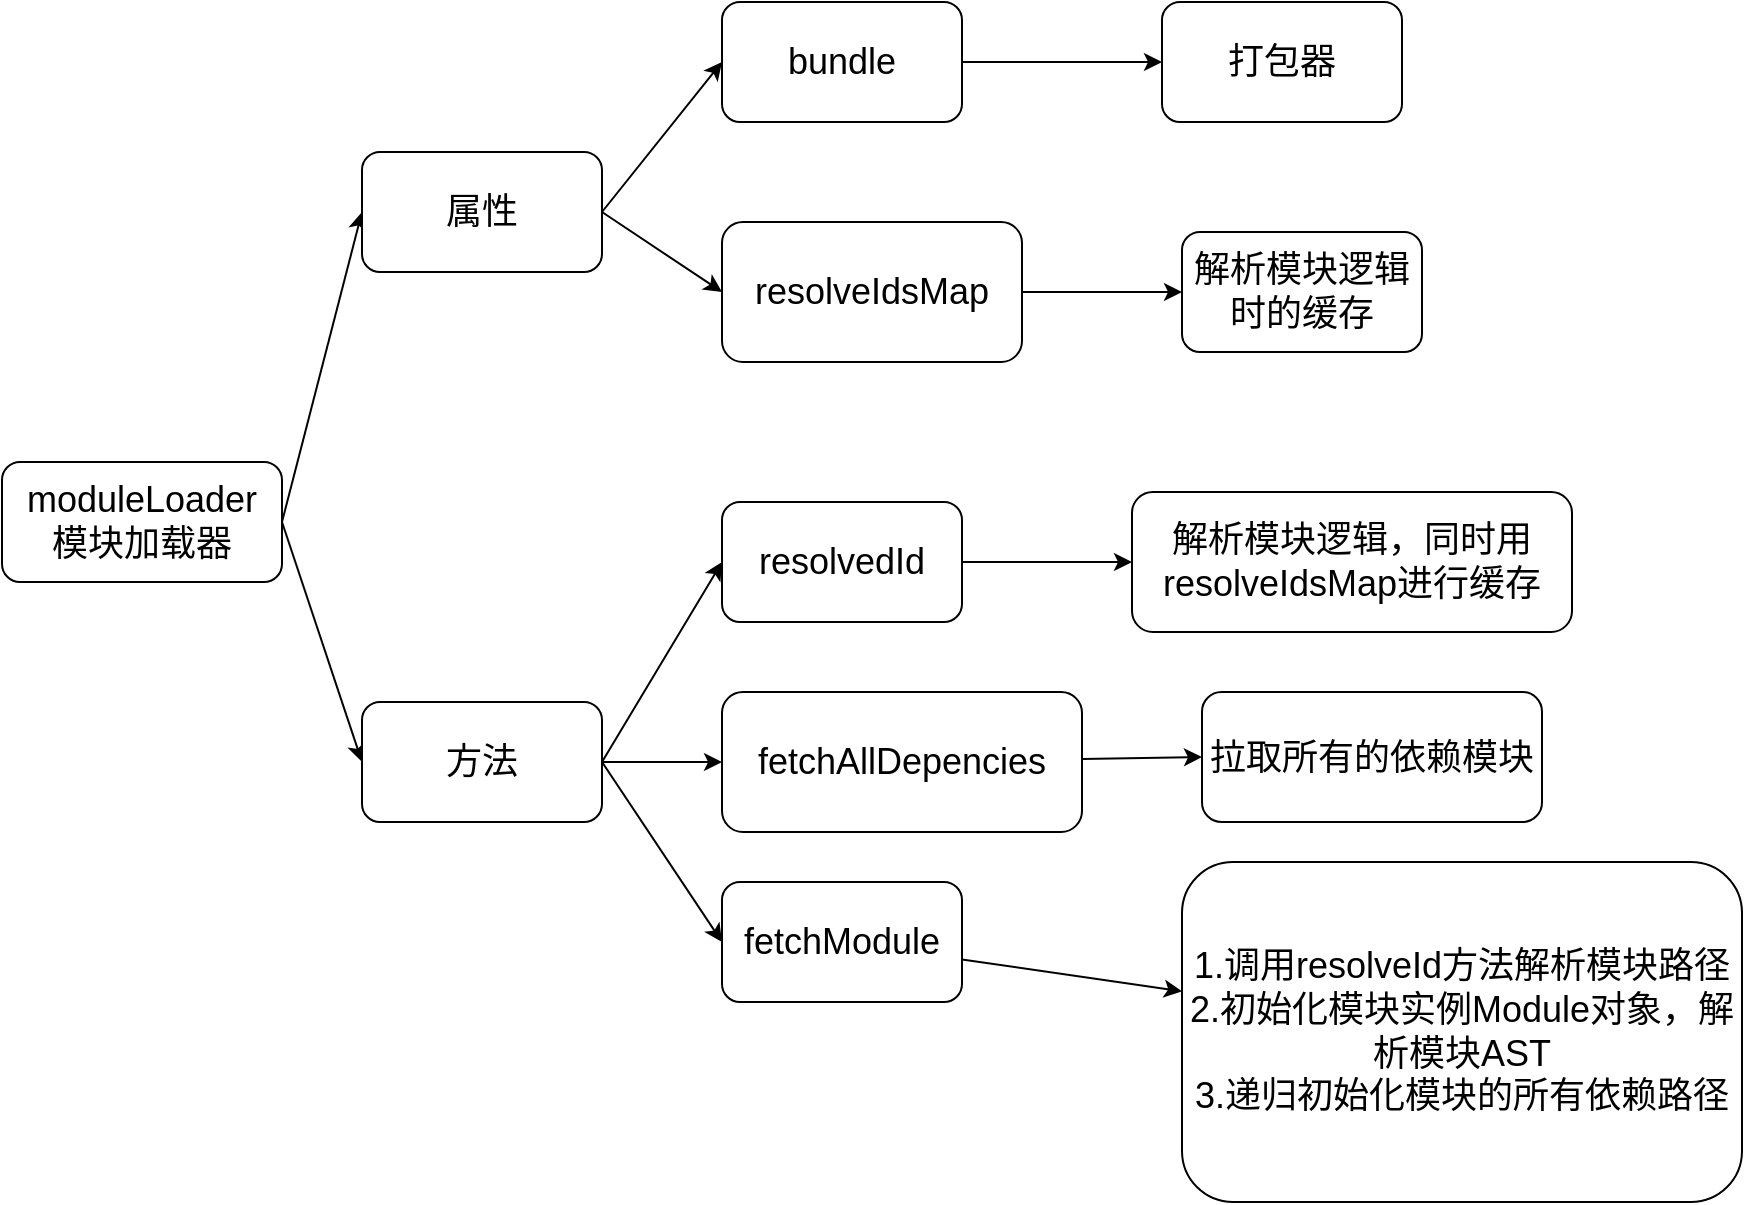 <mxfile>
    <diagram id="QYEn2WpqBkBR0WsUaJjM" name="第 1 页">
        <mxGraphModel dx="978" dy="615" grid="1" gridSize="10" guides="1" tooltips="1" connect="1" arrows="1" fold="1" page="1" pageScale="1" pageWidth="827" pageHeight="1169" math="0" shadow="0">
            <root>
                <mxCell id="0"/>
                <mxCell id="1" parent="0"/>
                <mxCell id="16" style="edgeStyle=none;html=1;entryX=0;entryY=0.5;entryDx=0;entryDy=0;fontSize=18;exitX=1;exitY=0.5;exitDx=0;exitDy=0;" edge="1" parent="1" source="2" target="3">
                    <mxGeometry relative="1" as="geometry"/>
                </mxCell>
                <mxCell id="17" style="edgeStyle=none;html=1;entryX=0;entryY=0.5;entryDx=0;entryDy=0;fontSize=18;exitX=1;exitY=0.5;exitDx=0;exitDy=0;" edge="1" parent="1" source="2" target="4">
                    <mxGeometry relative="1" as="geometry"/>
                </mxCell>
                <mxCell id="2" value="&lt;font style=&quot;font-size: 18px;&quot;&gt;moduleLoader&lt;br&gt;模块加载器&lt;/font&gt;" style="rounded=1;whiteSpace=wrap;html=1;" vertex="1" parent="1">
                    <mxGeometry x="10" y="290" width="140" height="60" as="geometry"/>
                </mxCell>
                <mxCell id="18" style="edgeStyle=none;html=1;entryX=0;entryY=0.5;entryDx=0;entryDy=0;fontSize=18;exitX=1;exitY=0.5;exitDx=0;exitDy=0;" edge="1" parent="1" source="3" target="5">
                    <mxGeometry relative="1" as="geometry"/>
                </mxCell>
                <mxCell id="19" style="edgeStyle=none;html=1;entryX=0;entryY=0.5;entryDx=0;entryDy=0;fontSize=18;exitX=1;exitY=0.5;exitDx=0;exitDy=0;" edge="1" parent="1" source="3" target="6">
                    <mxGeometry relative="1" as="geometry"/>
                </mxCell>
                <mxCell id="3" value="属性" style="rounded=1;whiteSpace=wrap;html=1;fontSize=18;" vertex="1" parent="1">
                    <mxGeometry x="190" y="135" width="120" height="60" as="geometry"/>
                </mxCell>
                <mxCell id="22" style="edgeStyle=none;html=1;entryX=0;entryY=0.5;entryDx=0;entryDy=0;fontSize=18;exitX=1;exitY=0.5;exitDx=0;exitDy=0;" edge="1" parent="1" source="4" target="8">
                    <mxGeometry relative="1" as="geometry"/>
                </mxCell>
                <mxCell id="23" style="edgeStyle=none;html=1;entryX=0;entryY=0.5;entryDx=0;entryDy=0;fontSize=18;" edge="1" parent="1" source="4" target="10">
                    <mxGeometry relative="1" as="geometry"/>
                </mxCell>
                <mxCell id="24" style="edgeStyle=none;html=1;entryX=0;entryY=0.5;entryDx=0;entryDy=0;fontSize=18;" edge="1" parent="1" target="9">
                    <mxGeometry relative="1" as="geometry">
                        <mxPoint x="310" y="440" as="sourcePoint"/>
                    </mxGeometry>
                </mxCell>
                <mxCell id="4" value="方法" style="rounded=1;whiteSpace=wrap;html=1;fontSize=18;" vertex="1" parent="1">
                    <mxGeometry x="190" y="410" width="120" height="60" as="geometry"/>
                </mxCell>
                <mxCell id="20" style="edgeStyle=none;html=1;entryX=0;entryY=0.5;entryDx=0;entryDy=0;fontSize=18;" edge="1" parent="1" source="5" target="7">
                    <mxGeometry relative="1" as="geometry"/>
                </mxCell>
                <mxCell id="5" value="&lt;div style=&quot;text-align: start;&quot;&gt;bundle&lt;/div&gt;" style="rounded=1;whiteSpace=wrap;html=1;fontSize=18;" vertex="1" parent="1">
                    <mxGeometry x="370" y="60" width="120" height="60" as="geometry"/>
                </mxCell>
                <mxCell id="21" style="edgeStyle=none;html=1;exitX=1;exitY=0.5;exitDx=0;exitDy=0;entryX=0;entryY=0.5;entryDx=0;entryDy=0;fontSize=18;" edge="1" parent="1" source="6" target="13">
                    <mxGeometry relative="1" as="geometry"/>
                </mxCell>
                <mxCell id="6" value="resolveIdsMap" style="rounded=1;whiteSpace=wrap;html=1;fontSize=18;" vertex="1" parent="1">
                    <mxGeometry x="370" y="170" width="150" height="70" as="geometry"/>
                </mxCell>
                <mxCell id="7" value="打包器" style="rounded=1;whiteSpace=wrap;html=1;fontSize=18;" vertex="1" parent="1">
                    <mxGeometry x="590" y="60" width="120" height="60" as="geometry"/>
                </mxCell>
                <mxCell id="26" style="edgeStyle=none;html=1;entryX=0;entryY=0.5;entryDx=0;entryDy=0;fontSize=18;" edge="1" parent="1" source="8" target="12">
                    <mxGeometry relative="1" as="geometry"/>
                </mxCell>
                <mxCell id="8" value="resolvedId" style="rounded=1;whiteSpace=wrap;html=1;fontSize=18;" vertex="1" parent="1">
                    <mxGeometry x="370" y="310" width="120" height="60" as="geometry"/>
                </mxCell>
                <mxCell id="28" style="edgeStyle=none;html=1;fontSize=18;" edge="1" parent="1" source="9" target="11">
                    <mxGeometry relative="1" as="geometry"/>
                </mxCell>
                <mxCell id="9" value="fetchModule" style="rounded=1;whiteSpace=wrap;html=1;fontSize=18;" vertex="1" parent="1">
                    <mxGeometry x="370" y="500" width="120" height="60" as="geometry"/>
                </mxCell>
                <mxCell id="27" style="edgeStyle=none;html=1;entryX=0;entryY=0.5;entryDx=0;entryDy=0;fontSize=18;" edge="1" parent="1" source="10" target="14">
                    <mxGeometry relative="1" as="geometry"/>
                </mxCell>
                <mxCell id="10" value="fetchAllDepencies" style="rounded=1;whiteSpace=wrap;html=1;fontSize=18;" vertex="1" parent="1">
                    <mxGeometry x="370" y="405" width="180" height="70" as="geometry"/>
                </mxCell>
                <mxCell id="11" value="1.调用resolveId方法解析模块路径&lt;br&gt;2.初始化模块实例Module对象，解析模块AST&lt;br&gt;3.递归初始化模块的所有依赖路径" style="rounded=1;whiteSpace=wrap;html=1;fontSize=18;" vertex="1" parent="1">
                    <mxGeometry x="600" y="490" width="280" height="170" as="geometry"/>
                </mxCell>
                <mxCell id="12" value="解析模块逻辑，同时用resolveIdsMap进行缓存" style="rounded=1;whiteSpace=wrap;html=1;fontSize=18;" vertex="1" parent="1">
                    <mxGeometry x="575" y="305" width="220" height="70" as="geometry"/>
                </mxCell>
                <mxCell id="13" value="解析模块逻辑时的缓存" style="rounded=1;whiteSpace=wrap;html=1;fontSize=18;" vertex="1" parent="1">
                    <mxGeometry x="600" y="175" width="120" height="60" as="geometry"/>
                </mxCell>
                <mxCell id="14" value="拉取所有的依赖模块" style="rounded=1;whiteSpace=wrap;html=1;fontSize=18;" vertex="1" parent="1">
                    <mxGeometry x="610" y="405" width="170" height="65" as="geometry"/>
                </mxCell>
            </root>
        </mxGraphModel>
    </diagram>
</mxfile>